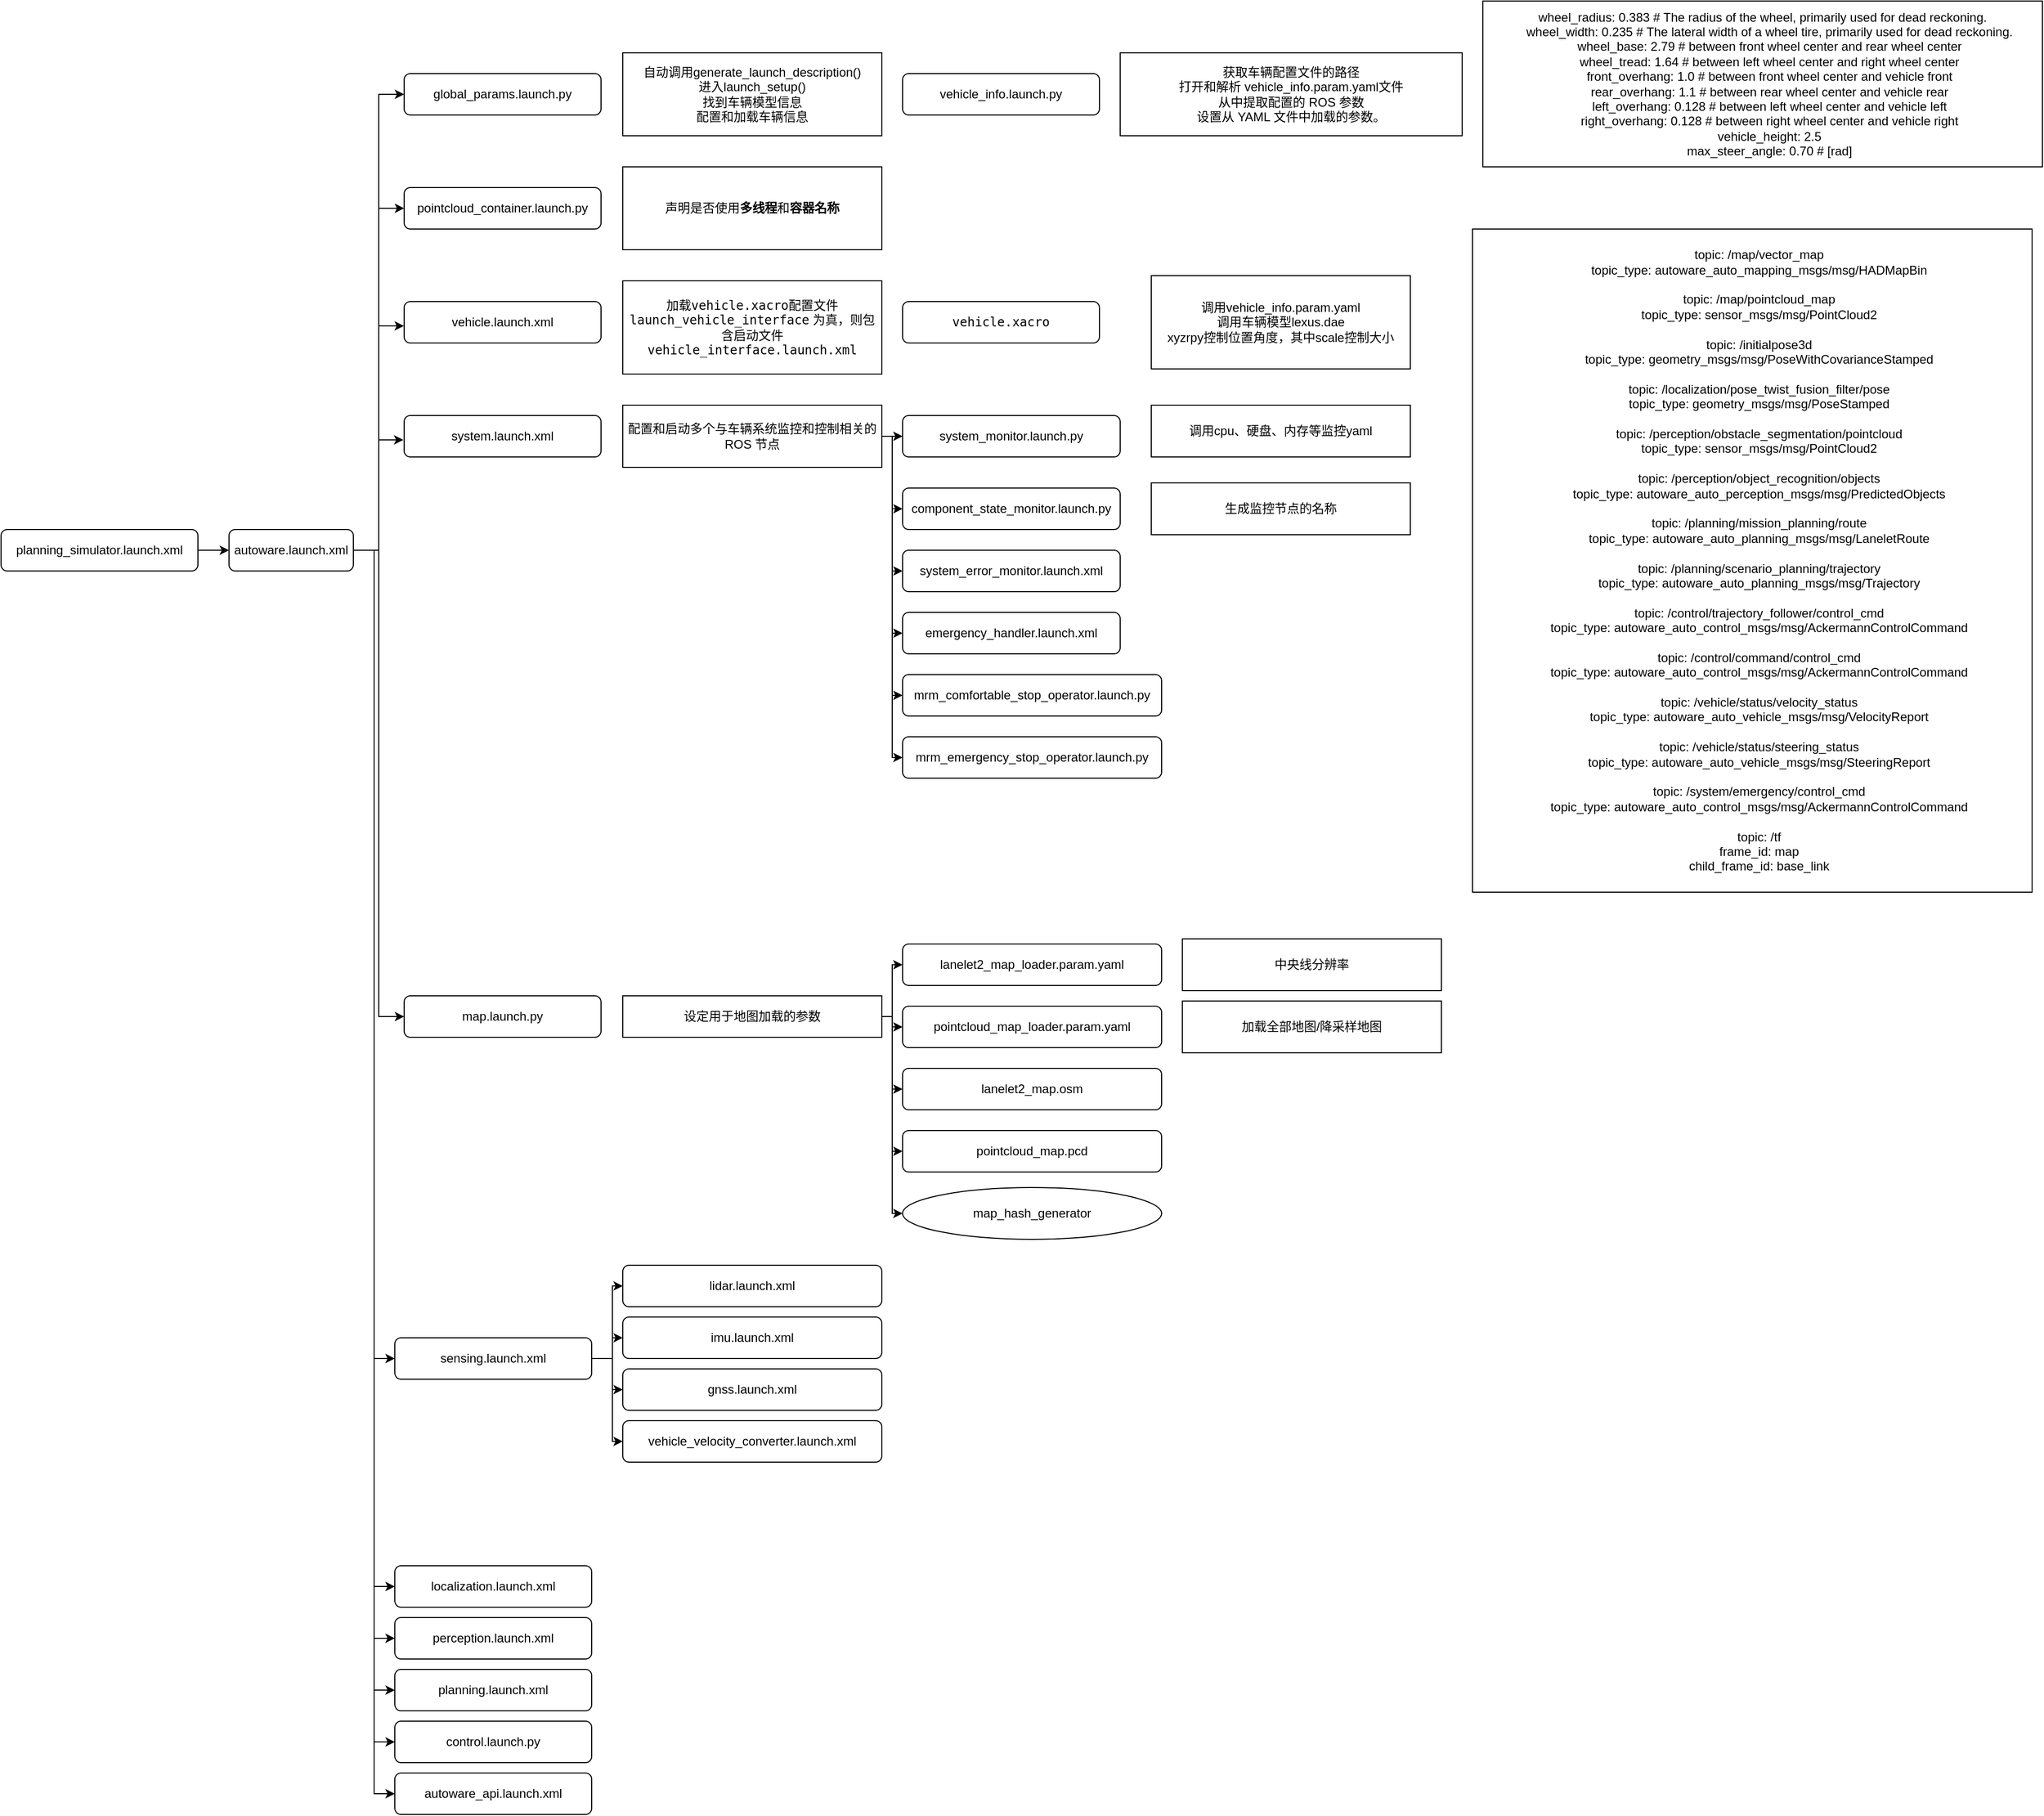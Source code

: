 <mxfile version="24.5.4" type="github">
  <diagram id="C5RBs43oDa-KdzZeNtuy" name="Page-1">
    <mxGraphModel dx="3420" dy="2603" grid="1" gridSize="10" guides="1" tooltips="1" connect="1" arrows="1" fold="1" page="1" pageScale="1" pageWidth="827" pageHeight="1169" math="0" shadow="0">
      <root>
        <mxCell id="WIyWlLk6GJQsqaUBKTNV-0" />
        <mxCell id="WIyWlLk6GJQsqaUBKTNV-1" parent="WIyWlLk6GJQsqaUBKTNV-0" />
        <mxCell id="TUt2pirhL9gMtHY99sxS-2" value="" style="edgeStyle=orthogonalEdgeStyle;rounded=0;orthogonalLoop=1;jettySize=auto;html=1;" parent="WIyWlLk6GJQsqaUBKTNV-1" source="WIyWlLk6GJQsqaUBKTNV-3" target="WIyWlLk6GJQsqaUBKTNV-7" edge="1">
          <mxGeometry relative="1" as="geometry" />
        </mxCell>
        <mxCell id="WIyWlLk6GJQsqaUBKTNV-3" value="planning_simulator.launch.xml" style="rounded=1;whiteSpace=wrap;html=1;fontSize=12;glass=0;strokeWidth=1;shadow=0;" parent="WIyWlLk6GJQsqaUBKTNV-1" vertex="1">
          <mxGeometry x="-70" y="190" width="190" height="40" as="geometry" />
        </mxCell>
        <mxCell id="TUt2pirhL9gMtHY99sxS-17" style="edgeStyle=orthogonalEdgeStyle;rounded=0;orthogonalLoop=1;jettySize=auto;html=1;exitX=1;exitY=0.5;exitDx=0;exitDy=0;entryX=0;entryY=0.5;entryDx=0;entryDy=0;" parent="WIyWlLk6GJQsqaUBKTNV-1" source="WIyWlLk6GJQsqaUBKTNV-7" target="TUt2pirhL9gMtHY99sxS-9" edge="1">
          <mxGeometry relative="1" as="geometry" />
        </mxCell>
        <mxCell id="TUt2pirhL9gMtHY99sxS-18" style="edgeStyle=orthogonalEdgeStyle;rounded=0;orthogonalLoop=1;jettySize=auto;html=1;exitX=1;exitY=0.5;exitDx=0;exitDy=0;entryX=0;entryY=0.5;entryDx=0;entryDy=0;" parent="WIyWlLk6GJQsqaUBKTNV-1" source="WIyWlLk6GJQsqaUBKTNV-7" target="TUt2pirhL9gMtHY99sxS-10" edge="1">
          <mxGeometry relative="1" as="geometry" />
        </mxCell>
        <mxCell id="TUt2pirhL9gMtHY99sxS-19" style="edgeStyle=orthogonalEdgeStyle;rounded=0;orthogonalLoop=1;jettySize=auto;html=1;exitX=1;exitY=0.5;exitDx=0;exitDy=0;entryX=0;entryY=0.5;entryDx=0;entryDy=0;" parent="WIyWlLk6GJQsqaUBKTNV-1" source="WIyWlLk6GJQsqaUBKTNV-7" target="TUt2pirhL9gMtHY99sxS-11" edge="1">
          <mxGeometry relative="1" as="geometry" />
        </mxCell>
        <mxCell id="TUt2pirhL9gMtHY99sxS-20" style="edgeStyle=orthogonalEdgeStyle;rounded=0;orthogonalLoop=1;jettySize=auto;html=1;exitX=1;exitY=0.5;exitDx=0;exitDy=0;entryX=0;entryY=0.5;entryDx=0;entryDy=0;" parent="WIyWlLk6GJQsqaUBKTNV-1" source="WIyWlLk6GJQsqaUBKTNV-7" target="TUt2pirhL9gMtHY99sxS-12" edge="1">
          <mxGeometry relative="1" as="geometry" />
        </mxCell>
        <mxCell id="TUt2pirhL9gMtHY99sxS-21" style="edgeStyle=orthogonalEdgeStyle;rounded=0;orthogonalLoop=1;jettySize=auto;html=1;exitX=1;exitY=0.5;exitDx=0;exitDy=0;entryX=0;entryY=0.5;entryDx=0;entryDy=0;" parent="WIyWlLk6GJQsqaUBKTNV-1" source="WIyWlLk6GJQsqaUBKTNV-7" target="TUt2pirhL9gMtHY99sxS-13" edge="1">
          <mxGeometry relative="1" as="geometry" />
        </mxCell>
        <mxCell id="TUt2pirhL9gMtHY99sxS-22" style="edgeStyle=orthogonalEdgeStyle;rounded=0;orthogonalLoop=1;jettySize=auto;html=1;exitX=1;exitY=0.5;exitDx=0;exitDy=0;entryX=0;entryY=0.5;entryDx=0;entryDy=0;" parent="WIyWlLk6GJQsqaUBKTNV-1" source="WIyWlLk6GJQsqaUBKTNV-7" target="TUt2pirhL9gMtHY99sxS-4" edge="1">
          <mxGeometry relative="1" as="geometry" />
        </mxCell>
        <mxCell id="TUt2pirhL9gMtHY99sxS-23" style="edgeStyle=orthogonalEdgeStyle;rounded=0;orthogonalLoop=1;jettySize=auto;html=1;exitX=1;exitY=0.5;exitDx=0;exitDy=0;entryX=0;entryY=0.5;entryDx=0;entryDy=0;" parent="WIyWlLk6GJQsqaUBKTNV-1" source="WIyWlLk6GJQsqaUBKTNV-7" target="TUt2pirhL9gMtHY99sxS-8" edge="1">
          <mxGeometry relative="1" as="geometry" />
        </mxCell>
        <mxCell id="TUt2pirhL9gMtHY99sxS-24" style="edgeStyle=orthogonalEdgeStyle;rounded=0;orthogonalLoop=1;jettySize=auto;html=1;exitX=1;exitY=0.5;exitDx=0;exitDy=0;entryX=0;entryY=0.5;entryDx=0;entryDy=0;" parent="WIyWlLk6GJQsqaUBKTNV-1" source="WIyWlLk6GJQsqaUBKTNV-7" target="TUt2pirhL9gMtHY99sxS-0" edge="1">
          <mxGeometry relative="1" as="geometry" />
        </mxCell>
        <mxCell id="TUt2pirhL9gMtHY99sxS-26" style="edgeStyle=orthogonalEdgeStyle;rounded=0;orthogonalLoop=1;jettySize=auto;html=1;exitX=1;exitY=0.5;exitDx=0;exitDy=0;entryX=0;entryY=0.5;entryDx=0;entryDy=0;" parent="WIyWlLk6GJQsqaUBKTNV-1" source="WIyWlLk6GJQsqaUBKTNV-7" target="TUt2pirhL9gMtHY99sxS-25" edge="1">
          <mxGeometry relative="1" as="geometry" />
        </mxCell>
        <mxCell id="WIyWlLk6GJQsqaUBKTNV-7" value="autoware.launch.xml" style="rounded=1;whiteSpace=wrap;html=1;fontSize=12;glass=0;strokeWidth=1;shadow=0;" parent="WIyWlLk6GJQsqaUBKTNV-1" vertex="1">
          <mxGeometry x="150" y="190" width="120" height="40" as="geometry" />
        </mxCell>
        <mxCell id="TUt2pirhL9gMtHY99sxS-0" value="global_params.launch.py" style="rounded=1;whiteSpace=wrap;html=1;fontSize=12;glass=0;strokeWidth=1;shadow=0;" parent="WIyWlLk6GJQsqaUBKTNV-1" vertex="1">
          <mxGeometry x="319" y="-250" width="190" height="40" as="geometry" />
        </mxCell>
        <mxCell id="TUt2pirhL9gMtHY99sxS-4" value="pointcloud_container.launch.py" style="rounded=1;whiteSpace=wrap;html=1;fontSize=12;glass=0;strokeWidth=1;shadow=0;" parent="WIyWlLk6GJQsqaUBKTNV-1" vertex="1">
          <mxGeometry x="319" y="-140" width="190" height="40" as="geometry" />
        </mxCell>
        <mxCell id="TUt2pirhL9gMtHY99sxS-6" value="vehicle.launch.xml" style="rounded=1;whiteSpace=wrap;html=1;fontSize=12;glass=0;strokeWidth=1;shadow=0;" parent="WIyWlLk6GJQsqaUBKTNV-1" vertex="1">
          <mxGeometry x="319" y="-30" width="190" height="40" as="geometry" />
        </mxCell>
        <mxCell id="TUt2pirhL9gMtHY99sxS-7" value="system.launch.xml" style="rounded=1;whiteSpace=wrap;html=1;fontSize=12;glass=0;strokeWidth=1;shadow=0;" parent="WIyWlLk6GJQsqaUBKTNV-1" vertex="1">
          <mxGeometry x="319" y="80" width="190" height="40" as="geometry" />
        </mxCell>
        <mxCell id="TUt2pirhL9gMtHY99sxS-8" value="map.launch.py" style="rounded=1;whiteSpace=wrap;html=1;fontSize=12;glass=0;strokeWidth=1;shadow=0;" parent="WIyWlLk6GJQsqaUBKTNV-1" vertex="1">
          <mxGeometry x="319" y="640" width="190" height="40" as="geometry" />
        </mxCell>
        <mxCell id="oVntcMu7PJR9cov9_xhP-27" value="" style="edgeStyle=orthogonalEdgeStyle;rounded=0;orthogonalLoop=1;jettySize=auto;html=1;" edge="1" parent="WIyWlLk6GJQsqaUBKTNV-1" source="TUt2pirhL9gMtHY99sxS-9" target="oVntcMu7PJR9cov9_xhP-25">
          <mxGeometry relative="1" as="geometry" />
        </mxCell>
        <mxCell id="oVntcMu7PJR9cov9_xhP-28" style="edgeStyle=orthogonalEdgeStyle;rounded=0;orthogonalLoop=1;jettySize=auto;html=1;exitX=1;exitY=0.5;exitDx=0;exitDy=0;entryX=0;entryY=0.5;entryDx=0;entryDy=0;" edge="1" parent="WIyWlLk6GJQsqaUBKTNV-1" source="TUt2pirhL9gMtHY99sxS-9" target="oVntcMu7PJR9cov9_xhP-23">
          <mxGeometry relative="1" as="geometry">
            <Array as="points">
              <mxPoint x="520" y="990" />
              <mxPoint x="520" y="920" />
            </Array>
          </mxGeometry>
        </mxCell>
        <mxCell id="oVntcMu7PJR9cov9_xhP-29" style="edgeStyle=orthogonalEdgeStyle;rounded=0;orthogonalLoop=1;jettySize=auto;html=1;exitX=1;exitY=0.5;exitDx=0;exitDy=0;entryX=0;entryY=0.5;entryDx=0;entryDy=0;" edge="1" parent="WIyWlLk6GJQsqaUBKTNV-1" source="TUt2pirhL9gMtHY99sxS-9" target="oVntcMu7PJR9cov9_xhP-24">
          <mxGeometry relative="1" as="geometry">
            <Array as="points">
              <mxPoint x="520" y="990" />
              <mxPoint x="520" y="970" />
            </Array>
          </mxGeometry>
        </mxCell>
        <mxCell id="oVntcMu7PJR9cov9_xhP-30" style="edgeStyle=orthogonalEdgeStyle;rounded=0;orthogonalLoop=1;jettySize=auto;html=1;exitX=1;exitY=0.5;exitDx=0;exitDy=0;entryX=0;entryY=0.5;entryDx=0;entryDy=0;" edge="1" parent="WIyWlLk6GJQsqaUBKTNV-1" source="TUt2pirhL9gMtHY99sxS-9" target="oVntcMu7PJR9cov9_xhP-26">
          <mxGeometry relative="1" as="geometry">
            <Array as="points">
              <mxPoint x="520" y="990" />
              <mxPoint x="520" y="1070" />
            </Array>
          </mxGeometry>
        </mxCell>
        <mxCell id="TUt2pirhL9gMtHY99sxS-9" value="sensing.launch.xml" style="rounded=1;whiteSpace=wrap;html=1;fontSize=12;glass=0;strokeWidth=1;shadow=0;" parent="WIyWlLk6GJQsqaUBKTNV-1" vertex="1">
          <mxGeometry x="310" y="970" width="190" height="40" as="geometry" />
        </mxCell>
        <mxCell id="TUt2pirhL9gMtHY99sxS-10" value="localization.launch.xml" style="rounded=1;whiteSpace=wrap;html=1;fontSize=12;glass=0;strokeWidth=1;shadow=0;" parent="WIyWlLk6GJQsqaUBKTNV-1" vertex="1">
          <mxGeometry x="310" y="1190" width="190" height="40" as="geometry" />
        </mxCell>
        <mxCell id="TUt2pirhL9gMtHY99sxS-11" value="perception.launch.xml" style="rounded=1;whiteSpace=wrap;html=1;fontSize=12;glass=0;strokeWidth=1;shadow=0;" parent="WIyWlLk6GJQsqaUBKTNV-1" vertex="1">
          <mxGeometry x="310" y="1240" width="190" height="40" as="geometry" />
        </mxCell>
        <mxCell id="TUt2pirhL9gMtHY99sxS-12" value="planning.launch.xml" style="rounded=1;whiteSpace=wrap;html=1;fontSize=12;glass=0;strokeWidth=1;shadow=0;" parent="WIyWlLk6GJQsqaUBKTNV-1" vertex="1">
          <mxGeometry x="310" y="1290" width="190" height="40" as="geometry" />
        </mxCell>
        <mxCell id="TUt2pirhL9gMtHY99sxS-13" value="control.launch.py" style="rounded=1;whiteSpace=wrap;html=1;fontSize=12;glass=0;strokeWidth=1;shadow=0;" parent="WIyWlLk6GJQsqaUBKTNV-1" vertex="1">
          <mxGeometry x="310" y="1340" width="190" height="40" as="geometry" />
        </mxCell>
        <mxCell id="TUt2pirhL9gMtHY99sxS-15" style="edgeStyle=orthogonalEdgeStyle;rounded=0;orthogonalLoop=1;jettySize=auto;html=1;exitX=1;exitY=0.5;exitDx=0;exitDy=0;entryX=-0.001;entryY=0.588;entryDx=0;entryDy=0;entryPerimeter=0;" parent="WIyWlLk6GJQsqaUBKTNV-1" source="WIyWlLk6GJQsqaUBKTNV-7" target="TUt2pirhL9gMtHY99sxS-6" edge="1">
          <mxGeometry relative="1" as="geometry" />
        </mxCell>
        <mxCell id="TUt2pirhL9gMtHY99sxS-16" style="edgeStyle=orthogonalEdgeStyle;rounded=0;orthogonalLoop=1;jettySize=auto;html=1;exitX=1;exitY=0.5;exitDx=0;exitDy=0;entryX=-0.004;entryY=0.588;entryDx=0;entryDy=0;entryPerimeter=0;" parent="WIyWlLk6GJQsqaUBKTNV-1" source="WIyWlLk6GJQsqaUBKTNV-7" target="TUt2pirhL9gMtHY99sxS-7" edge="1">
          <mxGeometry relative="1" as="geometry" />
        </mxCell>
        <mxCell id="TUt2pirhL9gMtHY99sxS-25" value="autoware_api.launch.xml" style="rounded=1;whiteSpace=wrap;html=1;fontSize=12;glass=0;strokeWidth=1;shadow=0;" parent="WIyWlLk6GJQsqaUBKTNV-1" vertex="1">
          <mxGeometry x="310" y="1390" width="190" height="40" as="geometry" />
        </mxCell>
        <mxCell id="aVVuM_nYEZaegkw_f5pE-0" value="&lt;div&gt;自动调用generate_launch_description()&lt;/div&gt;&lt;div&gt;进入launch_setup()&lt;/div&gt;&lt;div&gt;找到车辆模型信息&lt;br&gt;&lt;/div&gt;&lt;div&gt;配置和加载车辆信息&lt;/div&gt;" style="rounded=0;whiteSpace=wrap;html=1;" parent="WIyWlLk6GJQsqaUBKTNV-1" vertex="1">
          <mxGeometry x="530" y="-270" width="250" height="80" as="geometry" />
        </mxCell>
        <mxCell id="aVVuM_nYEZaegkw_f5pE-1" value="vehicle_info.launch.py" style="rounded=1;whiteSpace=wrap;html=1;fontSize=12;glass=0;strokeWidth=1;shadow=0;" parent="WIyWlLk6GJQsqaUBKTNV-1" vertex="1">
          <mxGeometry x="800" y="-250" width="190" height="40" as="geometry" />
        </mxCell>
        <mxCell id="aVVuM_nYEZaegkw_f5pE-2" value="&lt;div&gt;获取车辆配置文件的路径&lt;/div&gt;&lt;div&gt;打开和解析 vehicle_info.param.yaml文件&lt;/div&gt;&lt;div&gt;从中提取配置的 ROS 参数&lt;/div&gt;&lt;div&gt;设置从 YAML 文件中加载的参数。&lt;/div&gt;" style="rounded=0;whiteSpace=wrap;html=1;" parent="WIyWlLk6GJQsqaUBKTNV-1" vertex="1">
          <mxGeometry x="1010" y="-270" width="330" height="80" as="geometry" />
        </mxCell>
        <mxCell id="aVVuM_nYEZaegkw_f5pE-3" value="wheel_radius: 0.383 # The radius of the wheel, primarily used for dead reckoning.&lt;br&gt;&amp;nbsp;&amp;nbsp;&amp;nbsp; wheel_width: 0.235 # The lateral width of a wheel tire, primarily used for dead reckoning.&lt;br&gt;&amp;nbsp;&amp;nbsp;&amp;nbsp; wheel_base: 2.79 # between front wheel center and rear wheel center&lt;br&gt;&amp;nbsp;&amp;nbsp;&amp;nbsp; wheel_tread: 1.64 # between left wheel center and right wheel center&lt;br&gt;&amp;nbsp;&amp;nbsp;&amp;nbsp; front_overhang: 1.0 # between front wheel center and vehicle front&lt;br&gt;&amp;nbsp;&amp;nbsp;&amp;nbsp; rear_overhang: 1.1 # between rear wheel center and vehicle rear&lt;br&gt;&amp;nbsp;&amp;nbsp;&amp;nbsp; left_overhang: 0.128 # between left wheel center and vehicle left&lt;br&gt;&amp;nbsp;&amp;nbsp;&amp;nbsp; right_overhang: 0.128 # between right wheel center and vehicle right&lt;br&gt;&amp;nbsp;&amp;nbsp;&amp;nbsp; vehicle_height: 2.5&lt;br&gt;&amp;nbsp;&amp;nbsp;&amp;nbsp; max_steer_angle: 0.70 # [rad]" style="rounded=0;whiteSpace=wrap;html=1;" parent="WIyWlLk6GJQsqaUBKTNV-1" vertex="1">
          <mxGeometry x="1360" y="-320" width="540" height="160" as="geometry" />
        </mxCell>
        <mxCell id="aVVuM_nYEZaegkw_f5pE-5" value="声明是否使用&lt;b&gt;多线程&lt;/b&gt;和&lt;b&gt;容器名称&lt;/b&gt;" style="rounded=0;whiteSpace=wrap;html=1;" parent="WIyWlLk6GJQsqaUBKTNV-1" vertex="1">
          <mxGeometry x="530" y="-160" width="250" height="80" as="geometry" />
        </mxCell>
        <mxCell id="aVVuM_nYEZaegkw_f5pE-7" value="&lt;div&gt;&lt;code&gt;加载vehicle.xacro配置文件&lt;/code&gt;&lt;/div&gt;&lt;div&gt;&lt;code&gt;launch_vehicle_interface&lt;/code&gt; 为真，则包含启动文件 &lt;code&gt;vehicle_interface.launch.xml&lt;/code&gt;&lt;/div&gt;" style="rounded=0;whiteSpace=wrap;html=1;" parent="WIyWlLk6GJQsqaUBKTNV-1" vertex="1">
          <mxGeometry x="530" y="-50" width="250" height="90" as="geometry" />
        </mxCell>
        <mxCell id="aVVuM_nYEZaegkw_f5pE-8" value="&lt;code&gt;vehicle.xacro&lt;/code&gt;" style="rounded=1;whiteSpace=wrap;html=1;fontSize=12;glass=0;strokeWidth=1;shadow=0;" parent="WIyWlLk6GJQsqaUBKTNV-1" vertex="1">
          <mxGeometry x="800" y="-30" width="190" height="40" as="geometry" />
        </mxCell>
        <mxCell id="aVVuM_nYEZaegkw_f5pE-9" value="&lt;div&gt;调用vehicle_info.param.yaml&lt;/div&gt;&lt;div&gt;调用车辆模型lexus.dae&lt;/div&gt;&lt;div&gt;xyzrpy控制位置角度，其中scale控制大小&lt;br&gt;&lt;/div&gt;" style="rounded=0;whiteSpace=wrap;html=1;" parent="WIyWlLk6GJQsqaUBKTNV-1" vertex="1">
          <mxGeometry x="1040" y="-55" width="250" height="90" as="geometry" />
        </mxCell>
        <mxCell id="aVVuM_nYEZaegkw_f5pE-13" value="" style="edgeStyle=orthogonalEdgeStyle;rounded=0;orthogonalLoop=1;jettySize=auto;html=1;" parent="WIyWlLk6GJQsqaUBKTNV-1" source="aVVuM_nYEZaegkw_f5pE-10" target="aVVuM_nYEZaegkw_f5pE-11" edge="1">
          <mxGeometry relative="1" as="geometry" />
        </mxCell>
        <mxCell id="aVVuM_nYEZaegkw_f5pE-16" style="edgeStyle=orthogonalEdgeStyle;rounded=0;orthogonalLoop=1;jettySize=auto;html=1;exitX=1;exitY=0.5;exitDx=0;exitDy=0;entryX=0;entryY=0.5;entryDx=0;entryDy=0;" parent="WIyWlLk6GJQsqaUBKTNV-1" source="aVVuM_nYEZaegkw_f5pE-10" target="aVVuM_nYEZaegkw_f5pE-14" edge="1">
          <mxGeometry relative="1" as="geometry">
            <Array as="points">
              <mxPoint x="790" y="100" />
              <mxPoint x="790" y="170" />
            </Array>
          </mxGeometry>
        </mxCell>
        <mxCell id="oVntcMu7PJR9cov9_xhP-5" style="edgeStyle=orthogonalEdgeStyle;rounded=0;orthogonalLoop=1;jettySize=auto;html=1;exitX=1;exitY=0.5;exitDx=0;exitDy=0;entryX=0;entryY=0.5;entryDx=0;entryDy=0;" edge="1" parent="WIyWlLk6GJQsqaUBKTNV-1" source="aVVuM_nYEZaegkw_f5pE-10" target="aVVuM_nYEZaegkw_f5pE-18">
          <mxGeometry relative="1" as="geometry">
            <Array as="points">
              <mxPoint x="790" y="100" />
              <mxPoint x="790" y="230" />
            </Array>
          </mxGeometry>
        </mxCell>
        <mxCell id="oVntcMu7PJR9cov9_xhP-6" style="edgeStyle=orthogonalEdgeStyle;rounded=0;orthogonalLoop=1;jettySize=auto;html=1;exitX=1;exitY=0.5;exitDx=0;exitDy=0;entryX=0;entryY=0.5;entryDx=0;entryDy=0;" edge="1" parent="WIyWlLk6GJQsqaUBKTNV-1" source="aVVuM_nYEZaegkw_f5pE-10" target="aVVuM_nYEZaegkw_f5pE-19">
          <mxGeometry relative="1" as="geometry">
            <Array as="points">
              <mxPoint x="790" y="100" />
              <mxPoint x="790" y="290" />
            </Array>
          </mxGeometry>
        </mxCell>
        <mxCell id="oVntcMu7PJR9cov9_xhP-7" style="edgeStyle=orthogonalEdgeStyle;rounded=0;orthogonalLoop=1;jettySize=auto;html=1;exitX=1;exitY=0.5;exitDx=0;exitDy=0;entryX=0;entryY=0.5;entryDx=0;entryDy=0;" edge="1" parent="WIyWlLk6GJQsqaUBKTNV-1" source="aVVuM_nYEZaegkw_f5pE-10" target="aVVuM_nYEZaegkw_f5pE-20">
          <mxGeometry relative="1" as="geometry">
            <Array as="points">
              <mxPoint x="790" y="100" />
              <mxPoint x="790" y="350" />
            </Array>
          </mxGeometry>
        </mxCell>
        <mxCell id="oVntcMu7PJR9cov9_xhP-8" style="edgeStyle=orthogonalEdgeStyle;rounded=0;orthogonalLoop=1;jettySize=auto;html=1;exitX=1;exitY=0.5;exitDx=0;exitDy=0;entryX=0;entryY=0.5;entryDx=0;entryDy=0;" edge="1" parent="WIyWlLk6GJQsqaUBKTNV-1" source="aVVuM_nYEZaegkw_f5pE-10" target="aVVuM_nYEZaegkw_f5pE-21">
          <mxGeometry relative="1" as="geometry">
            <Array as="points">
              <mxPoint x="790" y="100" />
              <mxPoint x="790" y="410" />
            </Array>
          </mxGeometry>
        </mxCell>
        <mxCell id="aVVuM_nYEZaegkw_f5pE-10" value="配置和启动多个与车辆系统监控和控制相关的 ROS 节点" style="rounded=0;whiteSpace=wrap;html=1;" parent="WIyWlLk6GJQsqaUBKTNV-1" vertex="1">
          <mxGeometry x="530" y="70" width="250" height="60" as="geometry" />
        </mxCell>
        <mxCell id="aVVuM_nYEZaegkw_f5pE-11" value="system_monitor.launch.py" style="rounded=1;whiteSpace=wrap;html=1;fontSize=12;glass=0;strokeWidth=1;shadow=0;" parent="WIyWlLk6GJQsqaUBKTNV-1" vertex="1">
          <mxGeometry x="800" y="80" width="210" height="40" as="geometry" />
        </mxCell>
        <mxCell id="aVVuM_nYEZaegkw_f5pE-12" value="调用cpu、硬盘、内存等监控yaml" style="rounded=0;whiteSpace=wrap;html=1;" parent="WIyWlLk6GJQsqaUBKTNV-1" vertex="1">
          <mxGeometry x="1040" y="70" width="250" height="50" as="geometry" />
        </mxCell>
        <mxCell id="aVVuM_nYEZaegkw_f5pE-14" value="component_state_monitor.launch.py" style="rounded=1;whiteSpace=wrap;html=1;fontSize=12;glass=0;strokeWidth=1;shadow=0;" parent="WIyWlLk6GJQsqaUBKTNV-1" vertex="1">
          <mxGeometry x="800" y="150" width="210" height="40" as="geometry" />
        </mxCell>
        <mxCell id="aVVuM_nYEZaegkw_f5pE-15" value="生成监控节点的名称" style="rounded=0;whiteSpace=wrap;html=1;" parent="WIyWlLk6GJQsqaUBKTNV-1" vertex="1">
          <mxGeometry x="1040" y="145" width="250" height="50" as="geometry" />
        </mxCell>
        <mxCell id="aVVuM_nYEZaegkw_f5pE-17" value="&lt;br&gt;&amp;nbsp;&amp;nbsp;&amp;nbsp; topic: /map/vector_map&lt;br&gt;&amp;nbsp;&amp;nbsp;&amp;nbsp; topic_type: autoware_auto_mapping_msgs/msg/HADMapBin&lt;br&gt;&amp;nbsp; &lt;br&gt;&amp;nbsp;&amp;nbsp;&amp;nbsp; topic: /map/pointcloud_map&lt;br&gt;&amp;nbsp;&amp;nbsp;&amp;nbsp; topic_type: sensor_msgs/msg/PointCloud2&lt;br&gt;&lt;br&gt;&amp;nbsp;&amp;nbsp;&amp;nbsp; topic: /initialpose3d&lt;br&gt;&amp;nbsp;&amp;nbsp;&amp;nbsp; topic_type: geometry_msgs/msg/PoseWithCovarianceStamped&lt;br&gt;&lt;br&gt;&amp;nbsp;&amp;nbsp;&amp;nbsp; topic: /localization/pose_twist_fusion_filter/pose&lt;br&gt;&amp;nbsp;&amp;nbsp;&amp;nbsp; topic_type: geometry_msgs/msg/PoseStamped&lt;br&gt;&lt;br&gt;&amp;nbsp;&amp;nbsp;&amp;nbsp; topic: /perception/obstacle_segmentation/pointcloud&lt;br&gt;&amp;nbsp;&amp;nbsp;&amp;nbsp; topic_type: sensor_msgs/msg/PointCloud2&lt;br&gt;&lt;br&gt;&amp;nbsp;&amp;nbsp;&amp;nbsp; topic: /perception/object_recognition/objects&lt;br&gt;&amp;nbsp;&amp;nbsp;&amp;nbsp; topic_type: autoware_auto_perception_msgs/msg/PredictedObjects&lt;br&gt;&amp;nbsp;&amp;nbsp; &lt;br&gt;&amp;nbsp;&amp;nbsp;&amp;nbsp; topic: /planning/mission_planning/route&lt;br&gt;&amp;nbsp;&amp;nbsp;&amp;nbsp; topic_type: autoware_auto_planning_msgs/msg/LaneletRoute&lt;br&gt;&amp;nbsp;&amp;nbsp; &lt;br&gt;&amp;nbsp;&amp;nbsp;&amp;nbsp; topic: /planning/scenario_planning/trajectory&lt;br&gt;&amp;nbsp;&amp;nbsp;&amp;nbsp; topic_type: autoware_auto_planning_msgs/msg/Trajectory&lt;br&gt;&amp;nbsp;&amp;nbsp;&amp;nbsp; &lt;br&gt;&amp;nbsp;&amp;nbsp;&amp;nbsp; topic: /control/trajectory_follower/control_cmd&lt;br&gt;&amp;nbsp;&amp;nbsp;&amp;nbsp; topic_type: autoware_auto_control_msgs/msg/AckermannControlCommand&lt;br&gt;&lt;br&gt;&amp;nbsp;&amp;nbsp;&amp;nbsp; topic: /control/command/control_cmd&lt;br&gt;&amp;nbsp;&amp;nbsp;&amp;nbsp; topic_type: autoware_auto_control_msgs/msg/AckermannControlCommand&lt;br&gt;&lt;br&gt;&amp;nbsp;&amp;nbsp;&amp;nbsp; topic: /vehicle/status/velocity_status&lt;br&gt;&amp;nbsp;&amp;nbsp;&amp;nbsp; topic_type: autoware_auto_vehicle_msgs/msg/VelocityReport&lt;br&gt;&lt;br&gt;&amp;nbsp;&amp;nbsp;&amp;nbsp; topic: /vehicle/status/steering_status&lt;br&gt;&lt;div&gt;&amp;nbsp;&amp;nbsp;&amp;nbsp; topic_type: autoware_auto_vehicle_msgs/msg/SteeringReport&lt;/div&gt;&lt;div&gt;&lt;br&gt;&lt;/div&gt;&amp;nbsp;&amp;nbsp;&amp;nbsp; topic: /system/emergency/control_cmd&lt;br&gt;&amp;nbsp;&amp;nbsp;&amp;nbsp; topic_type: autoware_auto_control_msgs/msg/AckermannControlCommand&lt;br&gt;&lt;br&gt;&amp;nbsp;&amp;nbsp;&amp;nbsp; topic: /tf&lt;br&gt;&amp;nbsp;&amp;nbsp;&amp;nbsp; frame_id: map&lt;br&gt;&amp;nbsp;&amp;nbsp;&amp;nbsp; child_frame_id: base_link&lt;div&gt;&lt;br&gt;&lt;/div&gt;" style="rounded=0;whiteSpace=wrap;html=1;" parent="WIyWlLk6GJQsqaUBKTNV-1" vertex="1">
          <mxGeometry x="1350" y="-100" width="540" height="640" as="geometry" />
        </mxCell>
        <mxCell id="aVVuM_nYEZaegkw_f5pE-18" value="system_error_monitor.launch.xml" style="rounded=1;whiteSpace=wrap;html=1;fontSize=12;glass=0;strokeWidth=1;shadow=0;" parent="WIyWlLk6GJQsqaUBKTNV-1" vertex="1">
          <mxGeometry x="800" y="210" width="210" height="40" as="geometry" />
        </mxCell>
        <mxCell id="aVVuM_nYEZaegkw_f5pE-19" value="emergency_handler.launch.xml" style="rounded=1;whiteSpace=wrap;html=1;fontSize=12;glass=0;strokeWidth=1;shadow=0;" parent="WIyWlLk6GJQsqaUBKTNV-1" vertex="1">
          <mxGeometry x="800" y="270" width="210" height="40" as="geometry" />
        </mxCell>
        <mxCell id="aVVuM_nYEZaegkw_f5pE-20" value="mrm_comfortable_stop_operator.launch.py" style="rounded=1;whiteSpace=wrap;html=1;fontSize=12;glass=0;strokeWidth=1;shadow=0;" parent="WIyWlLk6GJQsqaUBKTNV-1" vertex="1">
          <mxGeometry x="800" y="330" width="250" height="40" as="geometry" />
        </mxCell>
        <mxCell id="aVVuM_nYEZaegkw_f5pE-21" value="mrm_emergency_stop_operator.launch.py" style="rounded=1;whiteSpace=wrap;html=1;fontSize=12;glass=0;strokeWidth=1;shadow=0;" parent="WIyWlLk6GJQsqaUBKTNV-1" vertex="1">
          <mxGeometry x="800" y="390" width="250" height="40" as="geometry" />
        </mxCell>
        <mxCell id="oVntcMu7PJR9cov9_xhP-2" value="" style="edgeStyle=orthogonalEdgeStyle;rounded=0;orthogonalLoop=1;jettySize=auto;html=1;" edge="1" parent="WIyWlLk6GJQsqaUBKTNV-1" source="oVntcMu7PJR9cov9_xhP-0" target="oVntcMu7PJR9cov9_xhP-1">
          <mxGeometry relative="1" as="geometry">
            <Array as="points">
              <mxPoint x="790" y="660" />
              <mxPoint x="790" y="610" />
            </Array>
          </mxGeometry>
        </mxCell>
        <mxCell id="oVntcMu7PJR9cov9_xhP-4" value="" style="edgeStyle=orthogonalEdgeStyle;rounded=0;orthogonalLoop=1;jettySize=auto;html=1;" edge="1" parent="WIyWlLk6GJQsqaUBKTNV-1" source="oVntcMu7PJR9cov9_xhP-0" target="oVntcMu7PJR9cov9_xhP-3">
          <mxGeometry relative="1" as="geometry">
            <Array as="points">
              <mxPoint x="790" y="660" />
              <mxPoint x="790" y="670" />
            </Array>
          </mxGeometry>
        </mxCell>
        <mxCell id="oVntcMu7PJR9cov9_xhP-17" style="edgeStyle=orthogonalEdgeStyle;rounded=0;orthogonalLoop=1;jettySize=auto;html=1;exitX=1;exitY=0.5;exitDx=0;exitDy=0;entryX=0;entryY=0.5;entryDx=0;entryDy=0;" edge="1" parent="WIyWlLk6GJQsqaUBKTNV-1" source="oVntcMu7PJR9cov9_xhP-0" target="oVntcMu7PJR9cov9_xhP-11">
          <mxGeometry relative="1" as="geometry">
            <Array as="points">
              <mxPoint x="790" y="660" />
              <mxPoint x="790" y="730" />
            </Array>
          </mxGeometry>
        </mxCell>
        <mxCell id="oVntcMu7PJR9cov9_xhP-18" style="edgeStyle=orthogonalEdgeStyle;rounded=0;orthogonalLoop=1;jettySize=auto;html=1;exitX=1;exitY=0.5;exitDx=0;exitDy=0;entryX=0;entryY=0.5;entryDx=0;entryDy=0;" edge="1" parent="WIyWlLk6GJQsqaUBKTNV-1" source="oVntcMu7PJR9cov9_xhP-0" target="oVntcMu7PJR9cov9_xhP-12">
          <mxGeometry relative="1" as="geometry">
            <Array as="points">
              <mxPoint x="790" y="660" />
              <mxPoint x="790" y="790" />
            </Array>
          </mxGeometry>
        </mxCell>
        <mxCell id="oVntcMu7PJR9cov9_xhP-22" style="edgeStyle=orthogonalEdgeStyle;rounded=0;orthogonalLoop=1;jettySize=auto;html=1;exitX=1;exitY=0.5;exitDx=0;exitDy=0;entryX=0;entryY=0.5;entryDx=0;entryDy=0;" edge="1" parent="WIyWlLk6GJQsqaUBKTNV-1" source="oVntcMu7PJR9cov9_xhP-0" target="oVntcMu7PJR9cov9_xhP-21">
          <mxGeometry relative="1" as="geometry">
            <Array as="points">
              <mxPoint x="790" y="660" />
              <mxPoint x="790" y="850" />
            </Array>
          </mxGeometry>
        </mxCell>
        <mxCell id="oVntcMu7PJR9cov9_xhP-0" value="设定用于地图加载的参数" style="rounded=0;whiteSpace=wrap;html=1;" vertex="1" parent="WIyWlLk6GJQsqaUBKTNV-1">
          <mxGeometry x="530" y="640" width="250" height="40" as="geometry" />
        </mxCell>
        <mxCell id="oVntcMu7PJR9cov9_xhP-1" value="lanelet2_map_loader.param.yaml" style="rounded=1;whiteSpace=wrap;html=1;fontSize=12;glass=0;strokeWidth=1;shadow=0;" vertex="1" parent="WIyWlLk6GJQsqaUBKTNV-1">
          <mxGeometry x="800" y="590" width="250" height="40" as="geometry" />
        </mxCell>
        <mxCell id="oVntcMu7PJR9cov9_xhP-3" value="pointcloud_map_loader.param.yaml" style="rounded=1;whiteSpace=wrap;html=1;fontSize=12;glass=0;strokeWidth=1;shadow=0;" vertex="1" parent="WIyWlLk6GJQsqaUBKTNV-1">
          <mxGeometry x="800" y="650" width="250" height="40" as="geometry" />
        </mxCell>
        <mxCell id="oVntcMu7PJR9cov9_xhP-10" value="&amp;nbsp;" style="text;whiteSpace=wrap;html=1;" vertex="1" parent="WIyWlLk6GJQsqaUBKTNV-1">
          <mxGeometry x="1110" y="1130" width="40" height="40" as="geometry" />
        </mxCell>
        <mxCell id="oVntcMu7PJR9cov9_xhP-11" value="lanelet2_map.osm" style="rounded=1;whiteSpace=wrap;html=1;fontSize=12;glass=0;strokeWidth=1;shadow=0;" vertex="1" parent="WIyWlLk6GJQsqaUBKTNV-1">
          <mxGeometry x="800" y="710" width="250" height="40" as="geometry" />
        </mxCell>
        <mxCell id="oVntcMu7PJR9cov9_xhP-12" value="pointcloud_map.pcd" style="rounded=1;whiteSpace=wrap;html=1;fontSize=12;glass=0;strokeWidth=1;shadow=0;" vertex="1" parent="WIyWlLk6GJQsqaUBKTNV-1">
          <mxGeometry x="800" y="770" width="250" height="40" as="geometry" />
        </mxCell>
        <mxCell id="oVntcMu7PJR9cov9_xhP-19" value="中央线分辨率" style="rounded=0;whiteSpace=wrap;html=1;" vertex="1" parent="WIyWlLk6GJQsqaUBKTNV-1">
          <mxGeometry x="1070" y="585" width="250" height="50" as="geometry" />
        </mxCell>
        <mxCell id="oVntcMu7PJR9cov9_xhP-20" value="加载全部地图/降采样地图" style="rounded=0;whiteSpace=wrap;html=1;" vertex="1" parent="WIyWlLk6GJQsqaUBKTNV-1">
          <mxGeometry x="1070" y="645" width="250" height="50" as="geometry" />
        </mxCell>
        <mxCell id="oVntcMu7PJR9cov9_xhP-21" value="map_hash_generator" style="ellipse;whiteSpace=wrap;html=1;" vertex="1" parent="WIyWlLk6GJQsqaUBKTNV-1">
          <mxGeometry x="800" y="825" width="250" height="50" as="geometry" />
        </mxCell>
        <mxCell id="oVntcMu7PJR9cov9_xhP-23" value="lidar.launch.xml" style="rounded=1;whiteSpace=wrap;html=1;fontSize=12;glass=0;strokeWidth=1;shadow=0;" vertex="1" parent="WIyWlLk6GJQsqaUBKTNV-1">
          <mxGeometry x="530" y="900" width="250" height="40" as="geometry" />
        </mxCell>
        <mxCell id="oVntcMu7PJR9cov9_xhP-24" value="imu.launch.xml" style="rounded=1;whiteSpace=wrap;html=1;fontSize=12;glass=0;strokeWidth=1;shadow=0;" vertex="1" parent="WIyWlLk6GJQsqaUBKTNV-1">
          <mxGeometry x="530" y="950" width="250" height="40" as="geometry" />
        </mxCell>
        <mxCell id="oVntcMu7PJR9cov9_xhP-25" value="gnss.launch.xml" style="rounded=1;whiteSpace=wrap;html=1;fontSize=12;glass=0;strokeWidth=1;shadow=0;" vertex="1" parent="WIyWlLk6GJQsqaUBKTNV-1">
          <mxGeometry x="530" y="1000" width="250" height="40" as="geometry" />
        </mxCell>
        <mxCell id="oVntcMu7PJR9cov9_xhP-26" value="vehicle_velocity_converter.launch.xml" style="rounded=1;whiteSpace=wrap;html=1;fontSize=12;glass=0;strokeWidth=1;shadow=0;" vertex="1" parent="WIyWlLk6GJQsqaUBKTNV-1">
          <mxGeometry x="530" y="1050" width="250" height="40" as="geometry" />
        </mxCell>
      </root>
    </mxGraphModel>
  </diagram>
</mxfile>
